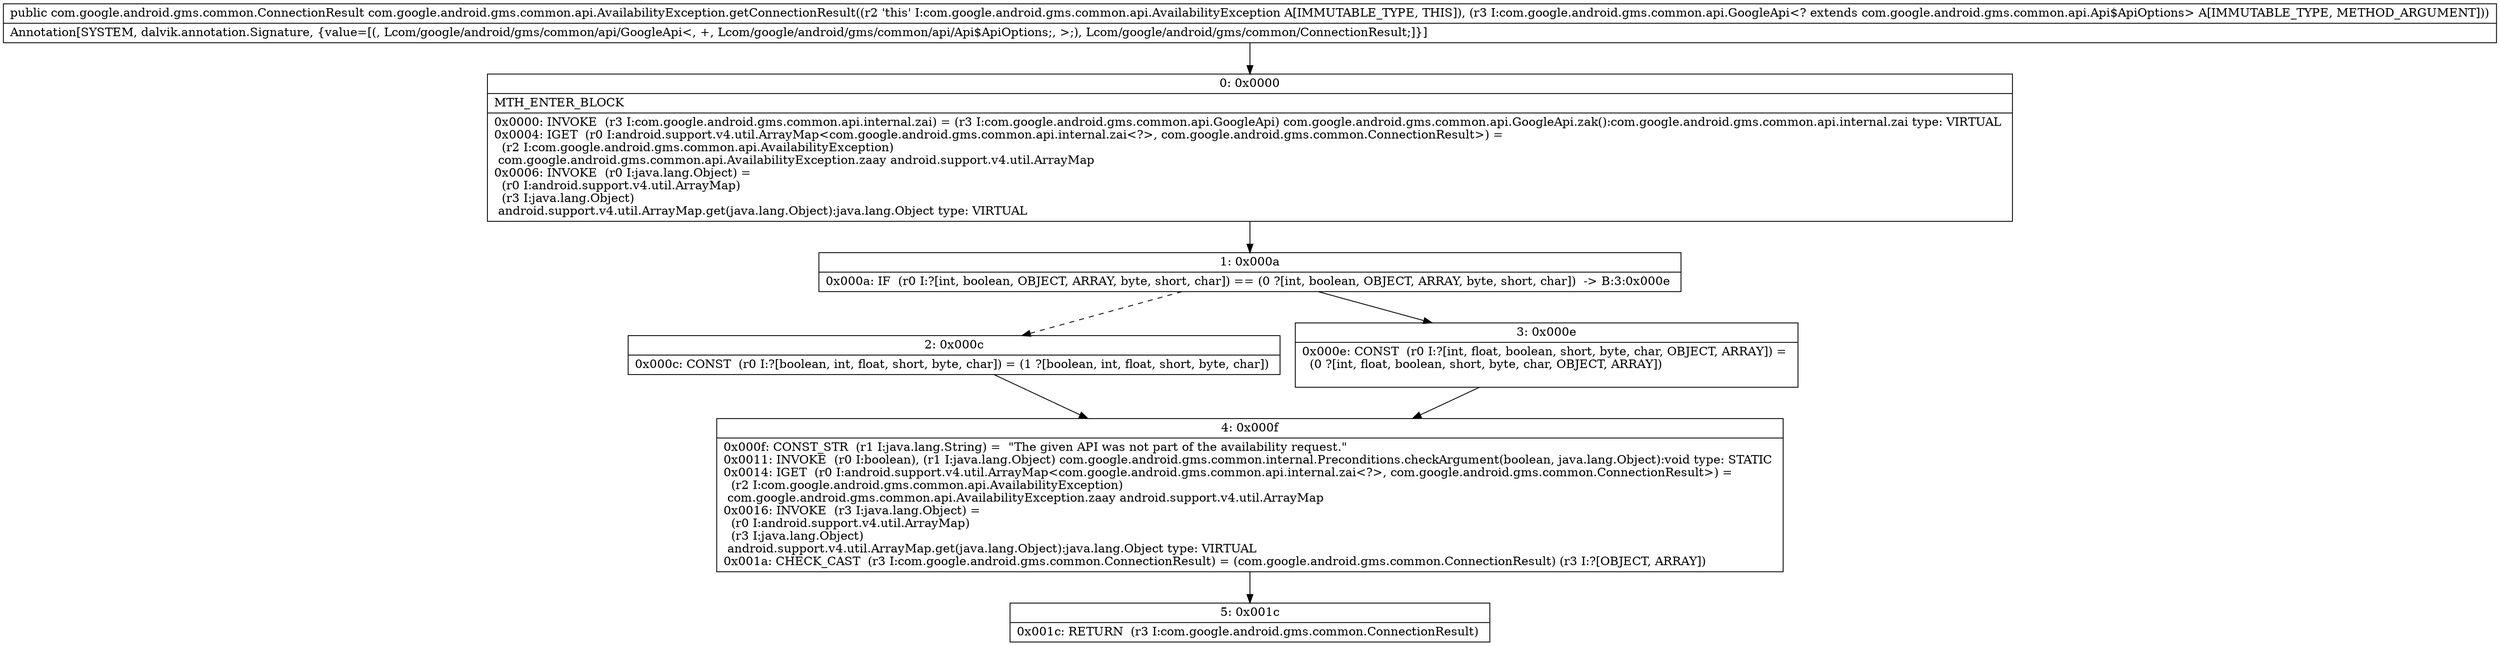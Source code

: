digraph "CFG forcom.google.android.gms.common.api.AvailabilityException.getConnectionResult(Lcom\/google\/android\/gms\/common\/api\/GoogleApi;)Lcom\/google\/android\/gms\/common\/ConnectionResult;" {
Node_0 [shape=record,label="{0\:\ 0x0000|MTH_ENTER_BLOCK\l|0x0000: INVOKE  (r3 I:com.google.android.gms.common.api.internal.zai) = (r3 I:com.google.android.gms.common.api.GoogleApi) com.google.android.gms.common.api.GoogleApi.zak():com.google.android.gms.common.api.internal.zai type: VIRTUAL \l0x0004: IGET  (r0 I:android.support.v4.util.ArrayMap\<com.google.android.gms.common.api.internal.zai\<?\>, com.google.android.gms.common.ConnectionResult\>) = \l  (r2 I:com.google.android.gms.common.api.AvailabilityException)\l com.google.android.gms.common.api.AvailabilityException.zaay android.support.v4.util.ArrayMap \l0x0006: INVOKE  (r0 I:java.lang.Object) = \l  (r0 I:android.support.v4.util.ArrayMap)\l  (r3 I:java.lang.Object)\l android.support.v4.util.ArrayMap.get(java.lang.Object):java.lang.Object type: VIRTUAL \l}"];
Node_1 [shape=record,label="{1\:\ 0x000a|0x000a: IF  (r0 I:?[int, boolean, OBJECT, ARRAY, byte, short, char]) == (0 ?[int, boolean, OBJECT, ARRAY, byte, short, char])  \-\> B:3:0x000e \l}"];
Node_2 [shape=record,label="{2\:\ 0x000c|0x000c: CONST  (r0 I:?[boolean, int, float, short, byte, char]) = (1 ?[boolean, int, float, short, byte, char]) \l}"];
Node_3 [shape=record,label="{3\:\ 0x000e|0x000e: CONST  (r0 I:?[int, float, boolean, short, byte, char, OBJECT, ARRAY]) = \l  (0 ?[int, float, boolean, short, byte, char, OBJECT, ARRAY])\l \l}"];
Node_4 [shape=record,label="{4\:\ 0x000f|0x000f: CONST_STR  (r1 I:java.lang.String) =  \"The given API was not part of the availability request.\" \l0x0011: INVOKE  (r0 I:boolean), (r1 I:java.lang.Object) com.google.android.gms.common.internal.Preconditions.checkArgument(boolean, java.lang.Object):void type: STATIC \l0x0014: IGET  (r0 I:android.support.v4.util.ArrayMap\<com.google.android.gms.common.api.internal.zai\<?\>, com.google.android.gms.common.ConnectionResult\>) = \l  (r2 I:com.google.android.gms.common.api.AvailabilityException)\l com.google.android.gms.common.api.AvailabilityException.zaay android.support.v4.util.ArrayMap \l0x0016: INVOKE  (r3 I:java.lang.Object) = \l  (r0 I:android.support.v4.util.ArrayMap)\l  (r3 I:java.lang.Object)\l android.support.v4.util.ArrayMap.get(java.lang.Object):java.lang.Object type: VIRTUAL \l0x001a: CHECK_CAST  (r3 I:com.google.android.gms.common.ConnectionResult) = (com.google.android.gms.common.ConnectionResult) (r3 I:?[OBJECT, ARRAY]) \l}"];
Node_5 [shape=record,label="{5\:\ 0x001c|0x001c: RETURN  (r3 I:com.google.android.gms.common.ConnectionResult) \l}"];
MethodNode[shape=record,label="{public com.google.android.gms.common.ConnectionResult com.google.android.gms.common.api.AvailabilityException.getConnectionResult((r2 'this' I:com.google.android.gms.common.api.AvailabilityException A[IMMUTABLE_TYPE, THIS]), (r3 I:com.google.android.gms.common.api.GoogleApi\<? extends com.google.android.gms.common.api.Api$ApiOptions\> A[IMMUTABLE_TYPE, METHOD_ARGUMENT]))  | Annotation[SYSTEM, dalvik.annotation.Signature, \{value=[(, Lcom\/google\/android\/gms\/common\/api\/GoogleApi\<, +, Lcom\/google\/android\/gms\/common\/api\/Api$ApiOptions;, \>;), Lcom\/google\/android\/gms\/common\/ConnectionResult;]\}]\l}"];
MethodNode -> Node_0;
Node_0 -> Node_1;
Node_1 -> Node_2[style=dashed];
Node_1 -> Node_3;
Node_2 -> Node_4;
Node_3 -> Node_4;
Node_4 -> Node_5;
}

